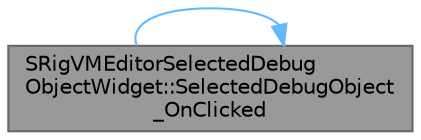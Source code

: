 digraph "SRigVMEditorSelectedDebugObjectWidget::SelectedDebugObject_OnClicked"
{
 // INTERACTIVE_SVG=YES
 // LATEX_PDF_SIZE
  bgcolor="transparent";
  edge [fontname=Helvetica,fontsize=10,labelfontname=Helvetica,labelfontsize=10];
  node [fontname=Helvetica,fontsize=10,shape=box,height=0.2,width=0.4];
  rankdir="LR";
  Node1 [id="Node000001",label="SRigVMEditorSelectedDebug\lObjectWidget::SelectedDebugObject\l_OnClicked",height=0.2,width=0.4,color="gray40", fillcolor="grey60", style="filled", fontcolor="black",tooltip="Called when user clicks button to select the current object being debugged."];
  Node1 -> Node1 [id="edge1_Node000001_Node000001",color="steelblue1",style="solid",tooltip=" "];
}
